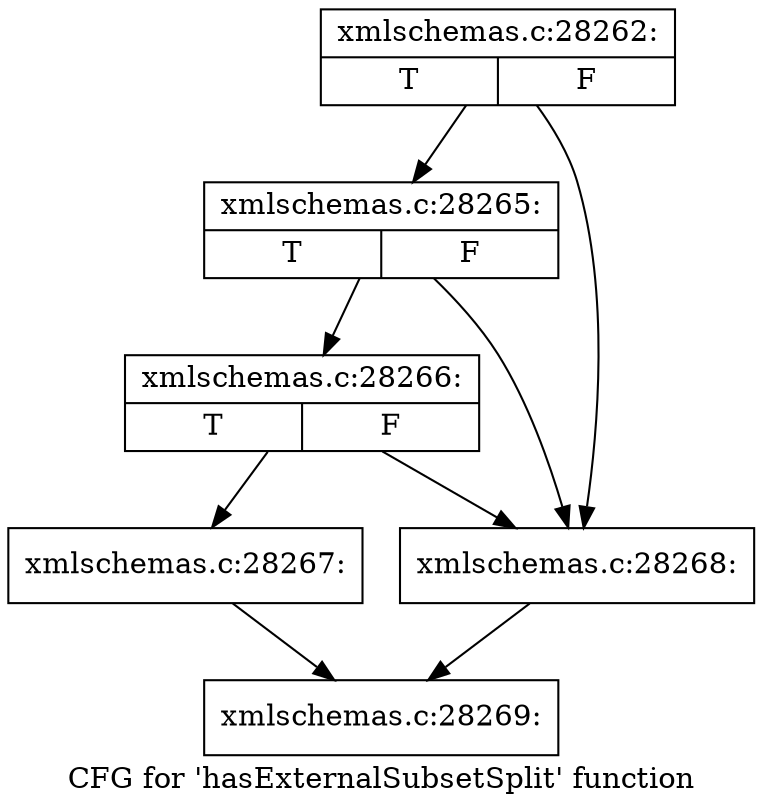 digraph "CFG for 'hasExternalSubsetSplit' function" {
	label="CFG for 'hasExternalSubsetSplit' function";

	Node0x56af170 [shape=record,label="{xmlschemas.c:28262:|{<s0>T|<s1>F}}"];
	Node0x56af170 -> Node0x56b0d70;
	Node0x56af170 -> Node0x56af640;
	Node0x56b0d70 [shape=record,label="{xmlschemas.c:28265:|{<s0>T|<s1>F}}"];
	Node0x56b0d70 -> Node0x56af690;
	Node0x56b0d70 -> Node0x56af640;
	Node0x56af690 [shape=record,label="{xmlschemas.c:28266:|{<s0>T|<s1>F}}"];
	Node0x56af690 -> Node0x56af5f0;
	Node0x56af690 -> Node0x56af640;
	Node0x56af5f0 [shape=record,label="{xmlschemas.c:28267:}"];
	Node0x56af5f0 -> Node0x56b0de0;
	Node0x56af640 [shape=record,label="{xmlschemas.c:28268:}"];
	Node0x56af640 -> Node0x56b0de0;
	Node0x56b0de0 [shape=record,label="{xmlschemas.c:28269:}"];
}
